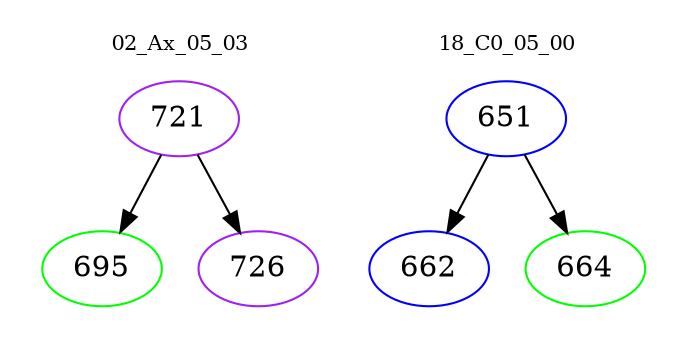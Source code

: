 digraph{
subgraph cluster_0 {
color = white
label = "02_Ax_05_03";
fontsize=10;
T0_721 [label="721", color="purple"]
T0_721 -> T0_695 [color="black"]
T0_695 [label="695", color="green"]
T0_721 -> T0_726 [color="black"]
T0_726 [label="726", color="purple"]
}
subgraph cluster_1 {
color = white
label = "18_C0_05_00";
fontsize=10;
T1_651 [label="651", color="blue"]
T1_651 -> T1_662 [color="black"]
T1_662 [label="662", color="blue"]
T1_651 -> T1_664 [color="black"]
T1_664 [label="664", color="green"]
}
}
